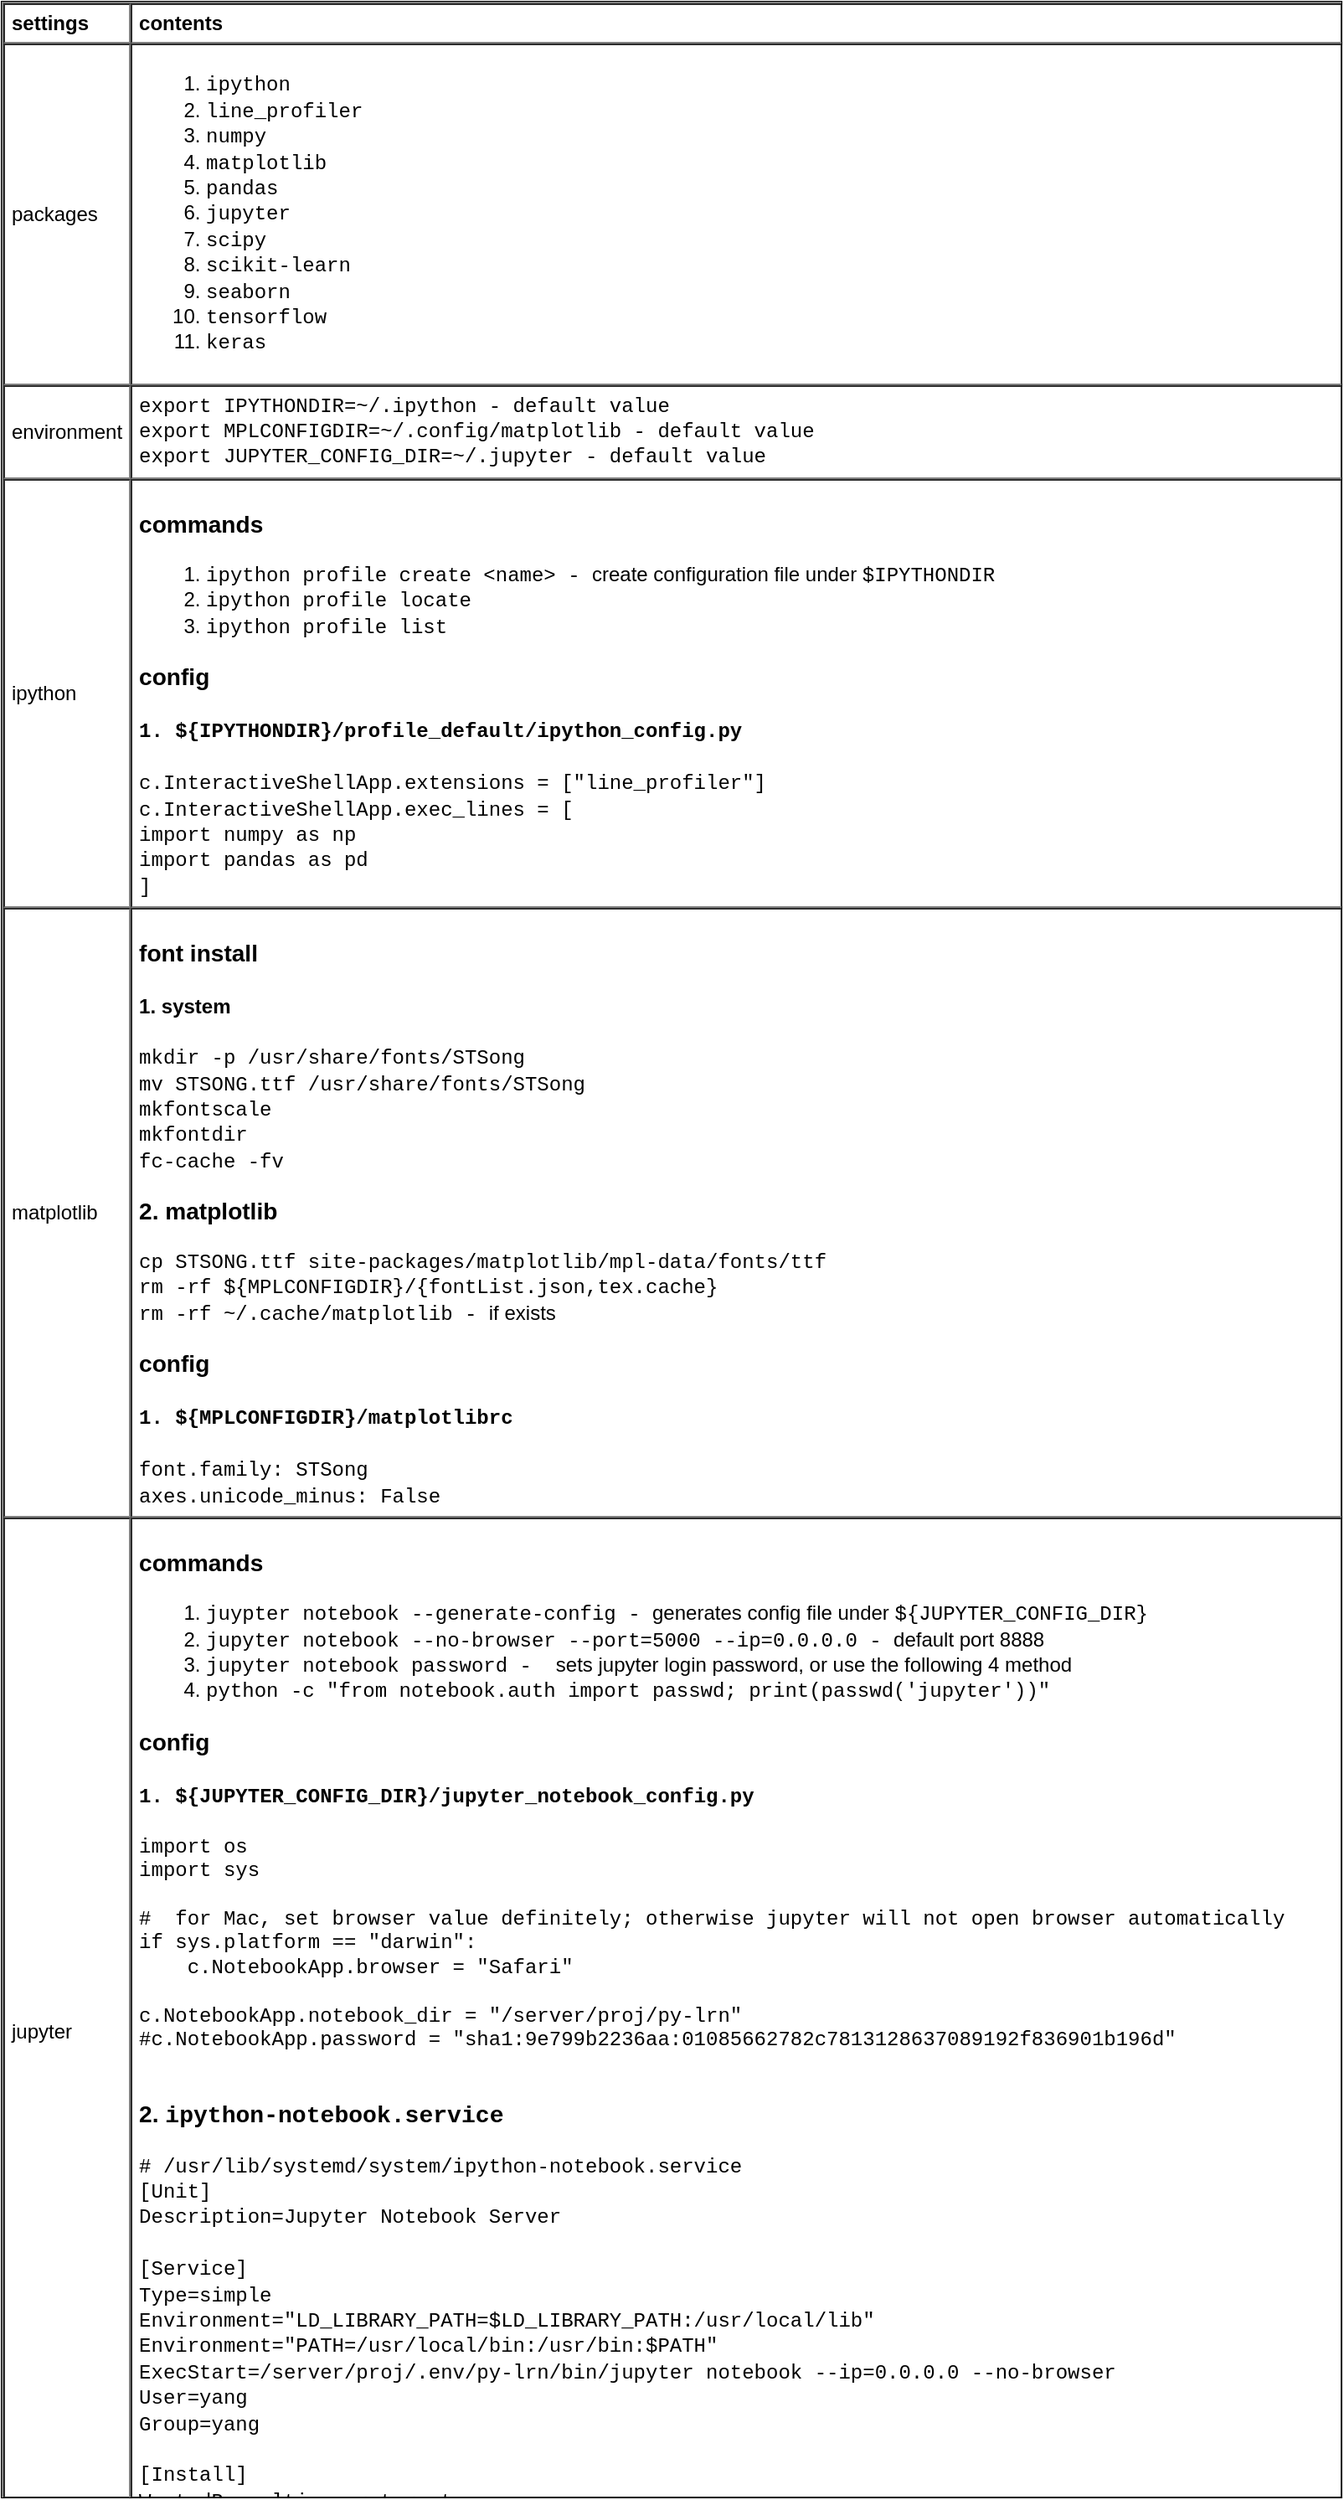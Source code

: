 <mxfile version="13.10.0" type="embed" pages="4">
    <diagram id="kd-X-27hpmRIkXkmFjoS" name="jupyter">
        <mxGraphModel dx="822" dy="480" grid="1" gridSize="10" guides="1" tooltips="1" connect="1" arrows="1" fold="1" page="1" pageScale="1" pageWidth="827" pageHeight="1169" math="0" shadow="0">
            <root>
                <mxCell id="vGBgGHMAZZWVsRmm8oDl-0"/>
                <mxCell id="vGBgGHMAZZWVsRmm8oDl-1" parent="vGBgGHMAZZWVsRmm8oDl-0"/>
                <mxCell id="jqAs-koHLZxqdoI4_4-a-0" value="&lt;table cellpadding=&quot;4&quot; cellspacing=&quot;0&quot; border=&quot;1&quot; style=&quot;font-size: 1em ; width: 100% ; height: 100%&quot;&gt;&lt;tbody&gt;&lt;tr&gt;&lt;th&gt;settings&lt;/th&gt;&lt;th&gt;contents&lt;/th&gt;&lt;/tr&gt;&lt;tr&gt;&lt;td&gt;packages&lt;/td&gt;&lt;td&gt;&lt;ol&gt;&lt;li&gt;&lt;font face=&quot;Courier New&quot;&gt;ipython&lt;/font&gt;&lt;/li&gt;&lt;li&gt;&lt;font face=&quot;Courier New&quot;&gt;line_profiler&lt;/font&gt;&lt;/li&gt;&lt;li&gt;&lt;font face=&quot;Courier New&quot;&gt;numpy&lt;/font&gt;&lt;/li&gt;&lt;li&gt;&lt;font face=&quot;Courier New&quot;&gt;matplotlib&lt;/font&gt;&lt;/li&gt;&lt;li&gt;&lt;font face=&quot;Courier New&quot;&gt;pandas&lt;/font&gt;&lt;/li&gt;&lt;li&gt;&lt;font face=&quot;Courier New&quot;&gt;jupyter&lt;/font&gt;&lt;/li&gt;&lt;li&gt;&lt;font face=&quot;Courier New&quot;&gt;scipy&lt;/font&gt;&lt;/li&gt;&lt;li&gt;&lt;font face=&quot;Courier New&quot;&gt;scikit-learn&lt;/font&gt;&lt;/li&gt;&lt;li&gt;&lt;font face=&quot;Courier New&quot;&gt;seaborn&lt;/font&gt;&lt;/li&gt;&lt;li&gt;&lt;font face=&quot;Courier New&quot;&gt;tensorflow&lt;/font&gt;&lt;/li&gt;&lt;li&gt;&lt;font face=&quot;Courier New&quot;&gt;keras&lt;/font&gt;&lt;/li&gt;&lt;/ol&gt;&lt;/td&gt;&lt;/tr&gt;&lt;tr&gt;&lt;td&gt;environment&lt;/td&gt;&lt;td&gt;&lt;font face=&quot;Courier New&quot;&gt;export IPYTHONDIR=~/.ipython - default value&lt;br&gt;export MPLCONFIGDIR=~/.config/matplotlib - default value&lt;br&gt;export JUPYTER_CONFIG_DIR=~/.jupyter - default value&lt;/font&gt;&lt;/td&gt;&lt;/tr&gt;&lt;tr&gt;&lt;td&gt;ipython&lt;/td&gt;&lt;td&gt;&lt;h3&gt;commands&lt;/h3&gt;&lt;ol&gt;&lt;li&gt;&lt;font face=&quot;Courier New&quot;&gt;ipython profile create &amp;lt;name&amp;gt; - &lt;/font&gt;create configuration file under &lt;font face=&quot;Courier New&quot;&gt;$IPYTHONDIR&amp;nbsp;&lt;/font&gt;&lt;/li&gt;&lt;li&gt;&lt;span style=&quot;font-family: &amp;#34;courier new&amp;#34; ; font-size: 1em&quot;&gt;ipython profile locate&lt;/span&gt;&lt;br&gt;&lt;/li&gt;&lt;li&gt;&lt;font face=&quot;Courier New&quot;&gt;ipython profile list&lt;/font&gt;&lt;/li&gt;&lt;/ol&gt;&lt;h3&gt;config&lt;/h3&gt;&lt;h4&gt;&lt;font face=&quot;Courier New&quot;&gt;1. ${IPYTHONDIR}/profile_default/ipython_config.py&lt;/font&gt;&lt;/h4&gt;&lt;div&gt;&lt;font face=&quot;Courier New&quot;&gt;c.InteractiveShellApp.extensions = [&quot;line_profiler&quot;]&lt;br&gt;&lt;/font&gt;&lt;/div&gt;&lt;div&gt;&lt;font face=&quot;Courier New&quot;&gt;c.InteractiveShellApp.exec_lines = [&lt;br&gt;&lt;/font&gt;&lt;/div&gt;&lt;div&gt;&lt;font face=&quot;Courier New&quot;&gt;import numpy as np&lt;/font&gt;&lt;/div&gt;&lt;div&gt;&lt;font face=&quot;Courier New&quot;&gt;import pandas as pd&lt;/font&gt;&lt;/div&gt;&lt;div&gt;&lt;font face=&quot;Courier New&quot;&gt;]&lt;/font&gt;&lt;/div&gt;&lt;/td&gt;&lt;/tr&gt;&lt;tr&gt;&lt;td&gt;matplotlib&lt;/td&gt;&lt;td&gt;&lt;h3&gt;font install&lt;/h3&gt;&lt;h4&gt;1. system&lt;/h4&gt;&lt;div&gt;&lt;font face=&quot;Courier New&quot;&gt;mkdir -p /usr/share/fonts/STSong&amp;nbsp;&lt;/font&gt;&lt;/div&gt;&lt;div&gt;&lt;font face=&quot;Courier New&quot;&gt;mv STSONG.ttf /usr/share/fonts/STSong&lt;/font&gt;&lt;/div&gt;&lt;div&gt;&lt;font face=&quot;Courier New&quot;&gt;mkfontscale&amp;nbsp;&lt;/font&gt;&lt;/div&gt;&lt;div&gt;&lt;font face=&quot;Courier New&quot;&gt;mkfontdir&amp;nbsp;&lt;/font&gt;&lt;/div&gt;&lt;div&gt;&lt;font face=&quot;Courier New&quot;&gt;fc-cache -fv&lt;/font&gt;&lt;br&gt;&lt;/div&gt;&lt;h3&gt;2. matplotlib&lt;/h3&gt;&lt;div&gt;&lt;font face=&quot;Courier New&quot;&gt;cp STSONG.ttf site-packages/matplotlib/mpl-data/fonts/ttf&lt;br&gt;&lt;/font&gt;&lt;/div&gt;&lt;div&gt;&lt;font face=&quot;Courier New&quot;&gt;rm -rf ${MPLCONFIGDIR}/{fontList.json,tex.cache}&lt;/font&gt;&lt;/div&gt;&lt;div&gt;&lt;font face=&quot;Courier New&quot; style=&quot;font-size: 1em&quot;&gt;rm -rf ~/.cache/matplotlib - &lt;/font&gt;&lt;span style=&quot;font-size: 1em&quot;&gt;if exists&lt;/span&gt;&lt;br&gt;&lt;/div&gt;&lt;h3&gt;config&lt;/h3&gt;&lt;h4&gt;&lt;font face=&quot;Courier New&quot;&gt;1.&amp;nbsp;${MPLCONFIGDIR}/matplotlibrc&lt;/font&gt;&lt;/h4&gt;&lt;div&gt;&lt;font face=&quot;Courier New&quot;&gt;font.family: STSong&lt;/font&gt;&lt;/div&gt;&lt;div&gt;&lt;font face=&quot;Courier New&quot;&gt;axes.unicode_minus: False&lt;br&gt;&lt;/font&gt;&lt;/div&gt;&lt;/td&gt;&lt;/tr&gt;&lt;tr&gt;&lt;td&gt;jupyter&lt;/td&gt;&lt;td&gt;&lt;h3&gt;commands&lt;/h3&gt;&lt;div&gt;&lt;ol&gt;&lt;li&gt;&lt;font face=&quot;Courier New&quot;&gt;juypter notebook --generate-config - &lt;/font&gt;generates config file under &lt;font face=&quot;Courier New&quot;&gt;${JUPYTER_CONFIG_DIR}&lt;/font&gt;&lt;/li&gt;&lt;li&gt;&lt;font face=&quot;Courier New&quot;&gt;jupyter notebook --no-browser --port=5000 --ip=0.0.0.0 - &lt;/font&gt;default port 8888&lt;br&gt;&lt;/li&gt;&lt;li&gt;&lt;font face=&quot;Courier New&quot;&gt;jupyter notebook password -&amp;nbsp;&lt;/font&gt;&lt;font face=&quot;Courier New&quot;&gt;&amp;nbsp;&lt;/font&gt;sets jupyter login password, or use the following 4 method&lt;/li&gt;&lt;li&gt;&lt;font face=&quot;Courier New&quot;&gt;python -c &quot;from notebook.auth import passwd; print(passwd('jupyter'))&quot;&lt;/font&gt;&lt;br&gt;&lt;/li&gt;&lt;/ol&gt;&lt;h3&gt;config&lt;/h3&gt;&lt;/div&gt;&lt;h4&gt;&lt;font face=&quot;Courier New&quot;&gt;1.&amp;nbsp;&lt;span style=&quot;font-size: 1em&quot;&gt;${JUPYTER_CONFIG_DIR}/&lt;/span&gt;&lt;span&gt;jupyter_notebook_config.py&lt;/span&gt;&lt;/font&gt;&lt;/h4&gt;&lt;div&gt;&lt;div style=&quot;font-family: &amp;#34;courier new&amp;#34;&quot;&gt;import os&amp;nbsp; &amp;nbsp; &amp;nbsp; &amp;nbsp; &amp;nbsp; &amp;nbsp; &amp;nbsp; &amp;nbsp; &amp;nbsp; &amp;nbsp; &amp;nbsp; &amp;nbsp; &amp;nbsp; &amp;nbsp; &amp;nbsp; &amp;nbsp; &amp;nbsp; &amp;nbsp; &amp;nbsp; &amp;nbsp; &amp;nbsp; &amp;nbsp; &amp;nbsp; &amp;nbsp; &amp;nbsp; &amp;nbsp; &amp;nbsp; &amp;nbsp; &amp;nbsp; &amp;nbsp; &amp;nbsp; &amp;nbsp; &amp;nbsp; &amp;nbsp; &amp;nbsp; &amp;nbsp; &amp;nbsp; &amp;nbsp; &amp;nbsp; &amp;nbsp; &amp;nbsp;&lt;/div&gt;&lt;div style=&quot;font-family: &amp;#34;courier new&amp;#34;&quot;&gt;import sys&amp;nbsp; &amp;nbsp; &amp;nbsp; &amp;nbsp; &amp;nbsp; &amp;nbsp; &amp;nbsp; &amp;nbsp; &amp;nbsp; &amp;nbsp; &amp;nbsp; &amp;nbsp; &amp;nbsp; &amp;nbsp; &amp;nbsp; &amp;nbsp; &amp;nbsp; &amp;nbsp; &amp;nbsp; &amp;nbsp; &amp;nbsp; &amp;nbsp; &amp;nbsp; &amp;nbsp; &amp;nbsp; &amp;nbsp; &amp;nbsp; &amp;nbsp; &amp;nbsp; &amp;nbsp; &amp;nbsp; &amp;nbsp; &amp;nbsp; &amp;nbsp; &amp;nbsp; &amp;nbsp; &amp;nbsp; &amp;nbsp; &amp;nbsp; &amp;nbsp;&amp;nbsp;&lt;/div&gt;&lt;div style=&quot;font-family: &amp;#34;courier new&amp;#34;&quot;&gt;&amp;nbsp; &amp;nbsp; &amp;nbsp; &amp;nbsp; &amp;nbsp; &amp;nbsp; &amp;nbsp; &amp;nbsp; &amp;nbsp; &amp;nbsp; &amp;nbsp; &amp;nbsp; &amp;nbsp; &amp;nbsp; &amp;nbsp; &amp;nbsp; &amp;nbsp; &amp;nbsp; &amp;nbsp; &amp;nbsp; &amp;nbsp; &amp;nbsp; &amp;nbsp; &amp;nbsp; &amp;nbsp; &amp;nbsp; &amp;nbsp; &amp;nbsp; &amp;nbsp; &amp;nbsp; &amp;nbsp; &amp;nbsp; &amp;nbsp; &amp;nbsp; &amp;nbsp; &amp;nbsp; &amp;nbsp; &amp;nbsp; &amp;nbsp; &amp;nbsp; &amp;nbsp; &amp;nbsp; &amp;nbsp; &amp;nbsp; &amp;nbsp;&amp;nbsp;&lt;/div&gt;&lt;div style=&quot;font-family: &amp;#34;courier new&amp;#34;&quot;&gt;#&amp;nbsp; for Mac, set browser value definitely;&amp;nbsp;&lt;span style=&quot;font-size: 1em&quot;&gt;otherwise jupyter will not open browser automatically&amp;nbsp; &amp;nbsp; &amp;nbsp; &amp;nbsp; &amp;nbsp; &amp;nbsp; &amp;nbsp; &amp;nbsp; &amp;nbsp; &amp;nbsp; &amp;nbsp; &amp;nbsp; &amp;nbsp; &amp;nbsp; &amp;nbsp; &amp;nbsp; &amp;nbsp;&lt;/span&gt;&lt;/div&gt;&lt;div style=&quot;font-family: &amp;#34;courier new&amp;#34;&quot;&gt;if sys.platform == &quot;darwin&quot;:&amp;nbsp; &amp;nbsp; &amp;nbsp; &amp;nbsp; &amp;nbsp; &amp;nbsp; &amp;nbsp; &amp;nbsp; &amp;nbsp; &amp;nbsp; &amp;nbsp; &amp;nbsp; &amp;nbsp; &amp;nbsp; &amp;nbsp; &amp;nbsp; &amp;nbsp; &amp;nbsp; &amp;nbsp; &amp;nbsp; &amp;nbsp; &amp;nbsp; &amp;nbsp; &amp;nbsp; &amp;nbsp; &amp;nbsp; &amp;nbsp; &amp;nbsp; &amp;nbsp; &amp;nbsp; &amp;nbsp;&amp;nbsp;&lt;/div&gt;&lt;div style=&quot;font-family: &amp;#34;courier new&amp;#34;&quot;&gt;&amp;nbsp; &amp;nbsp; c.NotebookApp.browser = &quot;Safari&quot;&lt;/div&gt;&lt;div style=&quot;font-family: &amp;#34;courier new&amp;#34;&quot;&gt;&amp;nbsp; &amp;nbsp; &amp;nbsp; &amp;nbsp; &amp;nbsp; &amp;nbsp; &amp;nbsp; &amp;nbsp; &amp;nbsp; &amp;nbsp; &amp;nbsp; &amp;nbsp; &amp;nbsp; &amp;nbsp; &amp;nbsp; &amp;nbsp; &amp;nbsp; &amp;nbsp; &amp;nbsp; &amp;nbsp; &amp;nbsp; &amp;nbsp; &amp;nbsp; &amp;nbsp; &amp;nbsp; &amp;nbsp;&amp;nbsp;&lt;/div&gt;&lt;div style=&quot;font-family: &amp;#34;courier new&amp;#34;&quot;&gt;c.NotebookApp.notebook_dir = &quot;/server/proj/py-lrn&quot;&lt;/div&gt;&lt;div style=&quot;font-family: &amp;#34;courier new&amp;#34;&quot;&gt;&lt;span style=&quot;font-size: 1em&quot;&gt;#c.NotebookApp.password = &quot;sha1:9e799b2236aa:01085662782c7813128637089192f836901b196d&quot;&lt;/span&gt;&lt;br&gt;&lt;/div&gt;&lt;div style=&quot;font-family: &amp;#34;courier new&amp;#34;&quot;&gt;&lt;br&gt;&lt;/div&gt;&lt;h3&gt;2.&amp;nbsp;&lt;font face=&quot;Courier New&quot;&gt;ipython-notebook.service&lt;/font&gt;&lt;/h3&gt;&lt;div&gt;&lt;div&gt;&lt;font face=&quot;Courier New&quot;&gt;#&amp;nbsp;&lt;/font&gt;&lt;span&gt;&lt;font face=&quot;Courier New&quot;&gt;/usr/lib/systemd/system/ipython-notebook.service&lt;/font&gt;&lt;/span&gt;&lt;/div&gt;&lt;div&gt;&lt;font face=&quot;Courier New&quot;&gt;[Unit]&lt;/font&gt;&lt;/div&gt;&lt;div&gt;&lt;font face=&quot;Courier New&quot;&gt;Description=Jupyter Notebook Server&lt;/font&gt;&lt;/div&gt;&lt;div&gt;&lt;font face=&quot;Courier New&quot;&gt;&lt;br&gt;&lt;/font&gt;&lt;/div&gt;&lt;div&gt;&lt;font face=&quot;Courier New&quot;&gt;[Service]&lt;/font&gt;&lt;/div&gt;&lt;div&gt;&lt;font face=&quot;Courier New&quot;&gt;Type=simple&lt;/font&gt;&lt;/div&gt;&lt;div&gt;&lt;font face=&quot;Courier New&quot;&gt;Environment=&quot;LD_LIBRARY_PATH=$LD_LIBRARY_PATH:/usr/local/lib&quot;&lt;/font&gt;&lt;/div&gt;&lt;div&gt;&lt;font face=&quot;Courier New&quot;&gt;Environment=&quot;PATH=/usr/local/bin:/usr/bin:$PATH&quot;&lt;/font&gt;&lt;/div&gt;&lt;div&gt;&lt;span style=&quot;font-family: &amp;#34;courier new&amp;#34; ; font-size: 1em&quot;&gt;ExecStart=/server/proj/.env/py-lrn/bin/jupyter notebook --ip=0.0.0.0 --no-browser&amp;nbsp; &amp;nbsp; &amp;nbsp; &amp;nbsp; &amp;nbsp; &amp;nbsp; &amp;nbsp; &amp;nbsp; &amp;nbsp; &amp;nbsp; &amp;nbsp; &amp;nbsp; &amp;nbsp; &amp;nbsp; &amp;nbsp; &amp;nbsp; &amp;nbsp; &amp;nbsp; &amp;nbsp; &amp;nbsp; &amp;nbsp; &amp;nbsp; &amp;nbsp; &amp;nbsp; &amp;nbsp; &amp;nbsp;&lt;/span&gt;&lt;br&gt;&lt;/div&gt;&lt;div&gt;&lt;font face=&quot;Courier New&quot;&gt;User=yang&lt;/font&gt;&lt;/div&gt;&lt;div&gt;&lt;font face=&quot;Courier New&quot;&gt;Group=yang&lt;/font&gt;&lt;/div&gt;&lt;div&gt;&lt;font face=&quot;Courier New&quot;&gt;&lt;br&gt;&lt;/font&gt;&lt;/div&gt;&lt;div&gt;&lt;font face=&quot;Courier New&quot;&gt;[Install]&lt;/font&gt;&lt;/div&gt;&lt;div&gt;&lt;font face=&quot;Courier New&quot;&gt;WantedBy=multi-user.target&lt;/font&gt;&lt;/div&gt;&lt;/div&gt;&lt;div style=&quot;font-family: &amp;#34;courier new&amp;#34;&quot;&gt;&lt;br&gt;&lt;/div&gt;&lt;/div&gt;&lt;/td&gt;&lt;/tr&gt;&lt;/tbody&gt;&lt;/table&gt; " style="verticalAlign=top;align=left;overflow=fill;fontSize=12;fontFamily=Helvetica;html=1" parent="vGBgGHMAZZWVsRmm8oDl-1" vertex="1">
                    <mxGeometry x="20" y="10" width="800" height="1490" as="geometry"/>
                </mxCell>
            </root>
        </mxGraphModel>
    </diagram>
    <diagram id="oO5ik2dgjUzaUumrPrOO" name="base">
        &#xa;
        <mxGraphModel dx="822" dy="480" grid="1" gridSize="10" guides="1" tooltips="1" connect="1" arrows="1" fold="1" page="1" pageScale="1" pageWidth="827" pageHeight="1169" math="0" shadow="0">
            &#xa;
            <root>
                &#xa;
                <mxCell id="E_lD1YyarEx3l_IE5Qs4-0"/>
                &#xa;
                <mxCell id="E_lD1YyarEx3l_IE5Qs4-1" parent="E_lD1YyarEx3l_IE5Qs4-0"/>
                &#xa;
                <mxCell id="E_lD1YyarEx3l_IE5Qs4-2" value="&lt;table cellpadding=&quot;4&quot; cellspacing=&quot;0&quot; border=&quot;1&quot; style=&quot;font-size: 1em ; width: 100% ; height: 100%&quot;&gt;&lt;tbody&gt;&lt;tr&gt;&lt;th&gt;functions&lt;/th&gt;&lt;th&gt;notes&lt;/th&gt;&lt;/tr&gt;&lt;tr&gt;&lt;td&gt;basic&lt;/td&gt;&lt;td&gt;&lt;ol&gt;&lt;li&gt;&lt;font face=&quot;Courier New&quot;&gt;id()&lt;/font&gt;&lt;/li&gt;&lt;li&gt;&lt;font face=&quot;Courier New&quot;&gt;type()&lt;/font&gt;&lt;/li&gt;&lt;li&gt;&lt;font face=&quot;Courier New&quot;&gt;repr()&lt;/font&gt;&lt;/li&gt;&lt;li&gt;&lt;font face=&quot;Courier New&quot;&gt;str()&lt;/font&gt;&lt;/li&gt;&lt;li&gt;&lt;font face=&quot;Courier New&quot;&gt;dir()&lt;/font&gt;&lt;/li&gt;&lt;li&gt;&lt;font face=&quot;Courier New&quot;&gt;getattr()&lt;/font&gt;&lt;/li&gt;&lt;li&gt;&lt;font face=&quot;Courier New&quot;&gt;isinstance(): isinstance(True, int) =&amp;gt; True&lt;/font&gt;&lt;/li&gt;&lt;li&gt;&lt;font face=&quot;Courier New&quot;&gt;issubclass()&lt;/font&gt;&lt;/li&gt;&lt;li&gt;&lt;font face=&quot;Courier New&quot;&gt;class.__mro__ &lt;/font&gt;&lt;/li&gt;&lt;li&gt;&lt;font face=&quot;Courier New&quot;&gt;class.mro()&lt;/font&gt;&lt;/li&gt;&lt;li&gt;&lt;font face=&quot;Courier New&quot;&gt;class.__bases__ &lt;/font&gt;&lt;/li&gt;&lt;li&gt;&lt;font face=&quot;Courier New&quot;&gt;sys.getsizeof() - &lt;/font&gt;return the size of objects in bytes &lt;/li&gt;&lt;li&gt;&lt;font face=&quot;Courier New&quot;&gt;os.path.abspath(__file__) &lt;/font&gt;&lt;/li&gt;&lt;li&gt;&lt;font face=&quot;Courier New&quot;&gt;os.path.dirname()&lt;/font&gt;&lt;/li&gt;&lt;li&gt;&lt;font face=&quot;Courier New&quot;&gt;os.path.join()&lt;/font&gt;&lt;/li&gt;&lt;li&gt;&lt;font face=&quot;Courier New&quot;&gt;&quot;.&quot;.join()&lt;/font&gt;&lt;/li&gt;&lt;/ol&gt;&lt;/td&gt;&lt;/tr&gt;&lt;tr&gt;&lt;td&gt;False value&lt;/td&gt;&lt;td&gt;&lt;div&gt;&lt;font face=&quot;Courier New&quot;&gt;&lt;br&gt;&lt;/font&gt;&lt;/div&gt;&lt;ol&gt;&lt;li&gt;&lt;font face=&quot;Courier New&quot;&gt;0; 0.0; 0j&lt;/font&gt;&lt;/li&gt;&lt;li&gt;&lt;font face=&quot;Courier New&quot;&gt;&quot;&quot;&lt;/font&gt;&lt;/li&gt;&lt;li&gt;&lt;font face=&quot;Courier New&quot;&gt;False&lt;/font&gt;&lt;/li&gt;&lt;li&gt;&lt;font face=&quot;Courier New&quot;&gt;[]&lt;/font&gt;&lt;/li&gt;&lt;li&gt;&lt;font face=&quot;Courier New&quot;&gt;()&lt;/font&gt;&lt;/li&gt;&lt;li&gt;&lt;font face=&quot;Courier New&quot;&gt;{}&lt;/font&gt;&lt;/li&gt;&lt;li&gt;&lt;font face=&quot;Courier New&quot;&gt;None&lt;/font&gt;&lt;/li&gt;&lt;/ol&gt;&lt;/td&gt;&lt;/tr&gt;&lt;/tbody&gt;&lt;/table&gt; " style="verticalAlign=top;align=left;overflow=fill;fontSize=12;fontFamily=Helvetica;html=1" parent="E_lD1YyarEx3l_IE5Qs4-1" vertex="1">
                    &#xa;
                    <mxGeometry x="30" y="50" width="450" height="490" as="geometry"/>
                    &#xa;
                </mxCell>
                &#xa;
            </root>
            &#xa;
        </mxGraphModel>
        &#xa;
    </diagram>
    <diagram id="pkRIOWLQjdbOFaUVDesV" name="db">
        &#xa;
        <mxGraphModel dx="822" dy="480" grid="1" gridSize="10" guides="1" tooltips="1" connect="1" arrows="1" fold="1" page="1" pageScale="1" pageWidth="827" pageHeight="1169" math="0" shadow="0">
            &#xa;
            <root>
                &#xa;
                <mxCell id="vlL5MvciL2pP799zOfHA-0"/>
                &#xa;
                <mxCell id="vlL5MvciL2pP799zOfHA-1" parent="vlL5MvciL2pP799zOfHA-0"/>
                &#xa;
                <mxCell id="anLUWzV4gdDXxF_3hHiv-0" value="&lt;table cellpadding=&quot;4&quot; cellspacing=&quot;0&quot; border=&quot;1&quot; style=&quot;font-size: 1em ; width: 100% ; height: 100%&quot;&gt;&lt;tbody&gt;&lt;tr&gt;&lt;th&gt;Db&lt;/th&gt;&lt;th&gt;Package&lt;/th&gt;&lt;/tr&gt;&lt;tr&gt;&lt;td&gt;mysql&lt;/td&gt;&lt;td&gt;&lt;h3&gt;mysqlclient&lt;/h3&gt;&lt;/td&gt;&lt;/tr&gt;&lt;tr&gt;&lt;td&gt;postgresql&lt;/td&gt;&lt;td&gt;&lt;h3&gt;psycopg2-binary&lt;/h3&gt;&lt;/td&gt;&lt;/tr&gt;&lt;tr&gt;&lt;td&gt;sqlserver&lt;/td&gt;&lt;td&gt;&lt;h3&gt;pymssql&lt;/h3&gt;&lt;h3&gt;dependencies&lt;/h3&gt;&lt;div&gt;&lt;font face=&quot;Courier New&quot;&gt;yum install&amp;nbsp;freetds-devel&amp;nbsp;unixODBC-devel&lt;/font&gt;&lt;/div&gt;&lt;div&gt;&lt;font face=&quot;Courier New&quot;&gt;export C_INCLUDE_PATH=/usr/include&lt;br&gt;&lt;/font&gt;&lt;/div&gt;&lt;div&gt;&lt;ol&gt;&lt;li&gt;&lt;font face=&quot;Courier New&quot;&gt;freetds-devel- &lt;/font&gt;for &lt;font face=&quot;Courier New&quot;&gt;sqlfont.h&lt;br&gt;&lt;/font&gt;&lt;/li&gt;&lt;li&gt;&lt;font face=&quot;Courier New&quot;&gt;unixODBC-devel - &lt;/font&gt;for &lt;font face=&quot;Courier New&quot;&gt;sql.h&lt;br&gt;&lt;/font&gt;&lt;/li&gt;&lt;li&gt;&lt;font face=&quot;Courier New&quot;&gt;C_INCLUDE_PATH - &lt;/font&gt;find &lt;font face=&quot;Courier New&quot;&gt;sql.h&lt;/font&gt;, or other path for head files&lt;br&gt;&lt;/li&gt;&lt;/ol&gt;&lt;/div&gt;&lt;/td&gt;&lt;/tr&gt;&lt;tr&gt;&lt;td&gt;hive&lt;/td&gt;&lt;td&gt;&lt;h3&gt;pyhive[hive]&lt;/h3&gt;&lt;h3&gt;dependencies&lt;/h3&gt;&lt;div&gt;&lt;font face=&quot;Courier New&quot;&gt;yum install cyrus-sasl-devel&amp;nbsp;cyrus-sasl-plain&amp;nbsp;&lt;/font&gt;&lt;span&gt;&lt;font face=&quot;Courier New&quot;&gt;thrift-sasl&lt;/font&gt;&lt;/span&gt;&lt;br&gt;&lt;/div&gt;&lt;div&gt;&lt;ol&gt;&lt;li&gt;&lt;font face=&quot;Courier New&quot;&gt;thrift-sasl - &lt;/font&gt;when meets &quot;TSaslClientTransport' object has no attribute 'readAll'&quot;&lt;br&gt;&lt;/li&gt;&lt;/ol&gt;&lt;/div&gt;&lt;/td&gt;&lt;/tr&gt;&lt;tr&gt;&lt;td&gt;SQLAlchemy&lt;/td&gt;&lt;td&gt;&lt;h3&gt;connection string&lt;/h3&gt;&lt;div&gt;&lt;font face=&quot;Courier New&quot;&gt;prefix://username:password@host:port/databasename?parameter=value&lt;/font&gt;&lt;/div&gt;&lt;h4&gt;prefix&lt;/h4&gt;&lt;div&gt;&lt;ol&gt;&lt;li&gt;&lt;font face=&quot;Courier New&quot;&gt;postgresql+psycopg2 - &lt;/font&gt;postgresql&lt;br&gt;&lt;/li&gt;&lt;li&gt;&lt;font face=&quot;Courier New&quot;&gt;mysql - &lt;/font&gt;mysql&lt;/li&gt;&lt;li&gt;&lt;font face=&quot;Courier New&quot;&gt;mssql+pymssq - &lt;/font&gt;sqlserver&lt;br&gt;&lt;/li&gt;&lt;/ol&gt;&lt;h4&gt;parameter&lt;/h4&gt;&lt;/div&gt;&lt;div&gt;&lt;ol&gt;&lt;li&gt;&lt;font face=&quot;Courier New&quot;&gt;charset=utf8 -&lt;/font&gt;&amp;nbsp;for mysql specifies encoding&lt;br&gt;&lt;/li&gt;&lt;/ol&gt;&lt;/div&gt;&lt;/td&gt;&lt;/tr&gt;&lt;/tbody&gt;&lt;/table&gt; " style="verticalAlign=top;align=left;overflow=fill;fontSize=12;fontFamily=Helvetica;html=1" parent="vlL5MvciL2pP799zOfHA-1" vertex="1">
                    &#xa;
                    <mxGeometry x="10" y="10" width="720" height="720" as="geometry"/>
                    &#xa;
                </mxCell>
                &#xa;
            </root>
            &#xa;
        </mxGraphModel>
        &#xa;
    </diagram>
    <diagram id="_El7k1EOV9T-uXvAMhDj" name="packages">
        &#xa;
        <mxGraphModel dx="822" dy="480" grid="1" gridSize="10" guides="1" tooltips="1" connect="1" arrows="1" fold="1" page="1" pageScale="1" pageWidth="827" pageHeight="1169" math="0" shadow="0">
            &#xa;
            <root>
                &#xa;
                <mxCell id="vKEUba6q0JigRjRWASb1-0"/>
                &#xa;
                <mxCell id="vKEUba6q0JigRjRWASb1-1" parent="vKEUba6q0JigRjRWASb1-0"/>
                &#xa;
                <mxCell id="yvMjEhH-0kmtY-j-1BoZ-0" value="&lt;table cellpadding=&quot;4&quot; cellspacing=&quot;0&quot; border=&quot;1&quot; style=&quot;font-size: 1em ; width: 100% ; height: 100%&quot;&gt;&lt;tbody&gt;&lt;tr&gt;&lt;th&gt;packages&lt;/th&gt;&lt;th&gt;notes&lt;/th&gt;&lt;/tr&gt;&lt;tr&gt;&lt;td&gt;http.server&lt;/td&gt;&lt;td&gt;&lt;font face=&quot;Courier New&quot;&gt;python -m http.server 8888&lt;/font&gt;&lt;/td&gt;&lt;/tr&gt;&lt;/tbody&gt;&lt;/table&gt; " style="verticalAlign=top;align=left;overflow=fill;fontSize=12;fontFamily=Helvetica;html=1" parent="vKEUba6q0JigRjRWASb1-1" vertex="1">
                    &#xa;
                    <mxGeometry x="40" y="30" width="430" height="70" as="geometry"/>
                    &#xa;
                </mxCell>
                &#xa;
            </root>
            &#xa;
        </mxGraphModel>
        &#xa;
    </diagram>
</mxfile>
